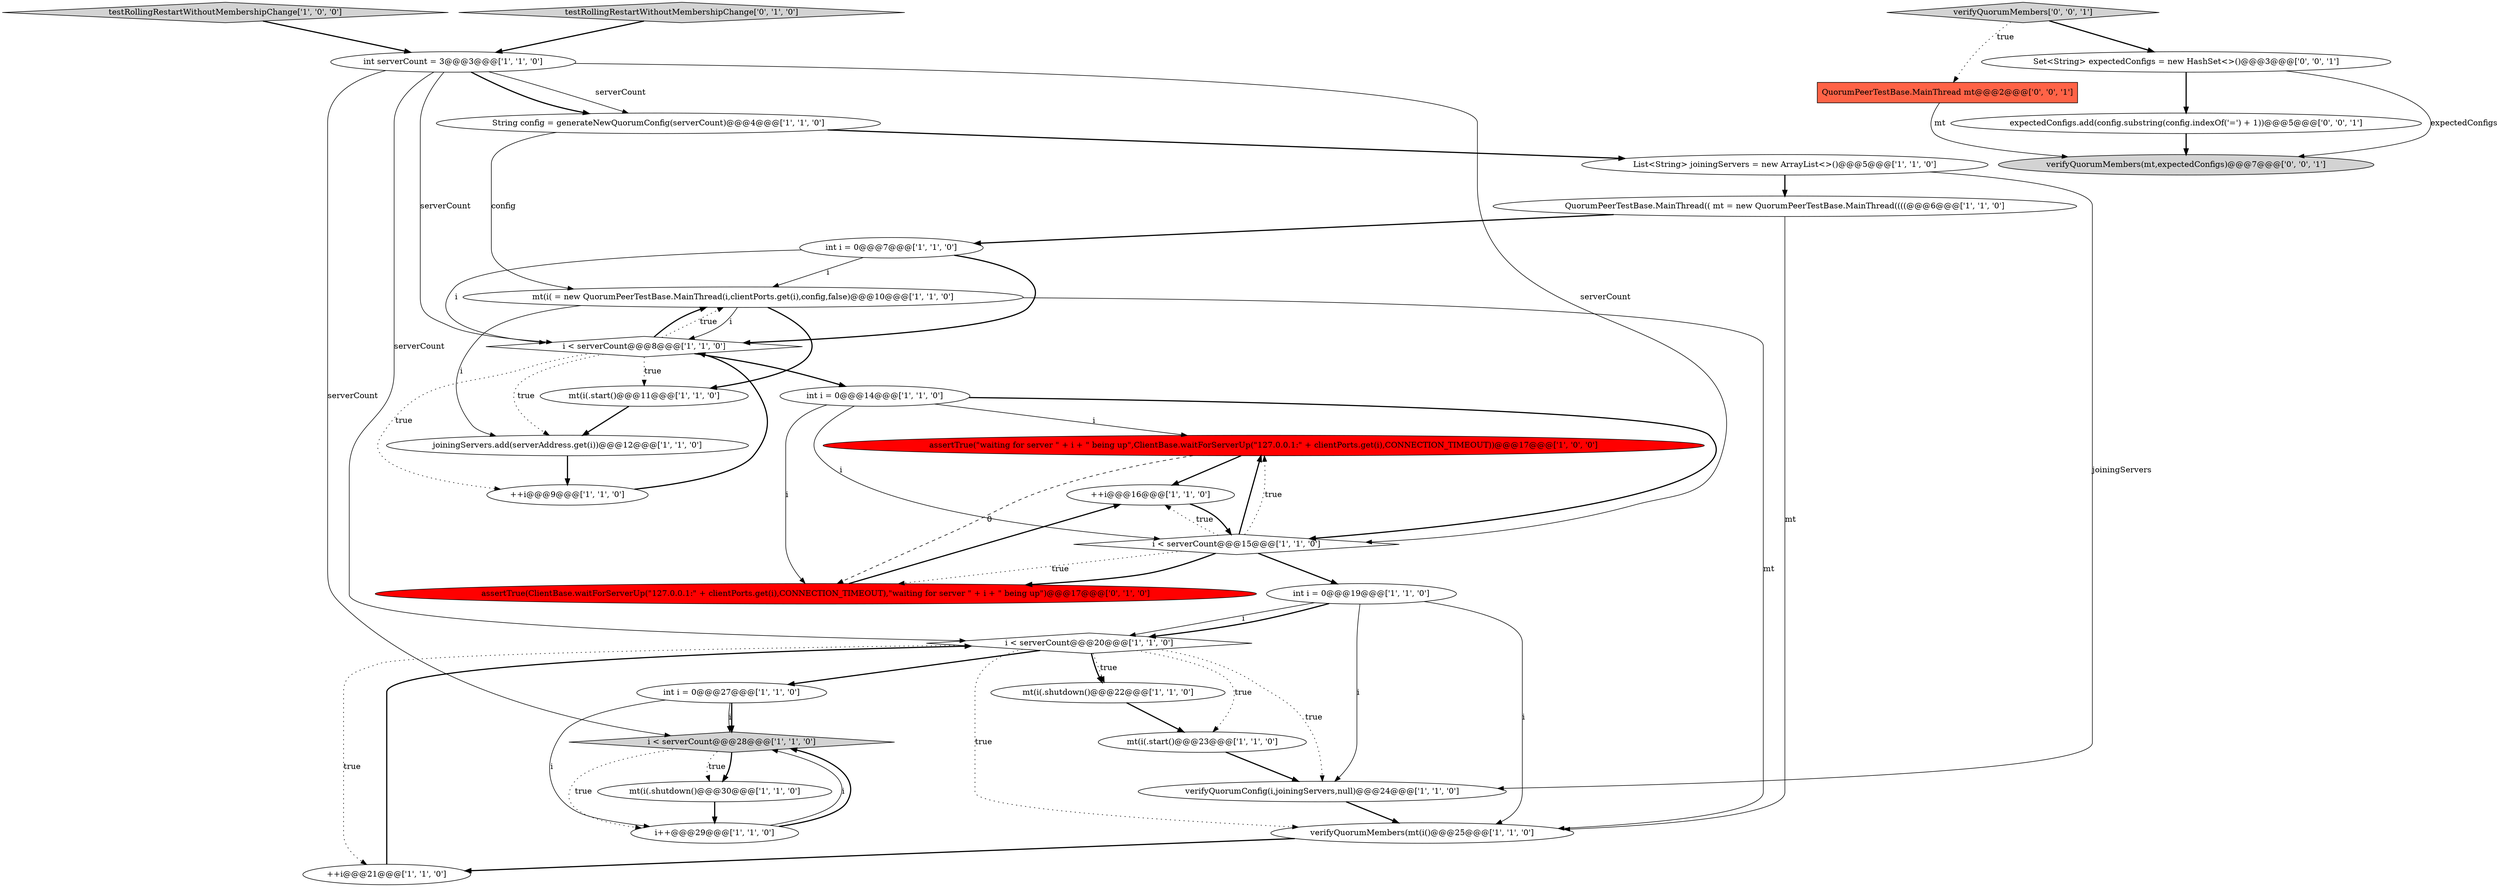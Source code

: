 digraph {
7 [style = filled, label = "i < serverCount@@@28@@@['1', '1', '0']", fillcolor = lightgray, shape = diamond image = "AAA0AAABBB1BBB"];
4 [style = filled, label = "++i@@@9@@@['1', '1', '0']", fillcolor = white, shape = ellipse image = "AAA0AAABBB1BBB"];
29 [style = filled, label = "expectedConfigs.add(config.substring(config.indexOf('=') + 1))@@@5@@@['0', '0', '1']", fillcolor = white, shape = ellipse image = "AAA0AAABBB3BBB"];
31 [style = filled, label = "verifyQuorumMembers(mt,expectedConfigs)@@@7@@@['0', '0', '1']", fillcolor = lightgray, shape = ellipse image = "AAA0AAABBB3BBB"];
9 [style = filled, label = "verifyQuorumMembers(mt(i()@@@25@@@['1', '1', '0']", fillcolor = white, shape = ellipse image = "AAA0AAABBB1BBB"];
13 [style = filled, label = "assertTrue(\"waiting for server \" + i + \" being up\",ClientBase.waitForServerUp(\"127.0.0.1:\" + clientPorts.get(i),CONNECTION_TIMEOUT))@@@17@@@['1', '0', '0']", fillcolor = red, shape = ellipse image = "AAA1AAABBB1BBB"];
24 [style = filled, label = "i < serverCount@@@8@@@['1', '1', '0']", fillcolor = white, shape = diamond image = "AAA0AAABBB1BBB"];
1 [style = filled, label = "mt(i(.shutdown()@@@30@@@['1', '1', '0']", fillcolor = white, shape = ellipse image = "AAA0AAABBB1BBB"];
2 [style = filled, label = "List<String> joiningServers = new ArrayList<>()@@@5@@@['1', '1', '0']", fillcolor = white, shape = ellipse image = "AAA0AAABBB1BBB"];
0 [style = filled, label = "mt(i( = new QuorumPeerTestBase.MainThread(i,clientPorts.get(i),config,false)@@@10@@@['1', '1', '0']", fillcolor = white, shape = ellipse image = "AAA0AAABBB1BBB"];
23 [style = filled, label = "++i@@@21@@@['1', '1', '0']", fillcolor = white, shape = ellipse image = "AAA0AAABBB1BBB"];
10 [style = filled, label = "testRollingRestartWithoutMembershipChange['1', '0', '0']", fillcolor = lightgray, shape = diamond image = "AAA0AAABBB1BBB"];
11 [style = filled, label = "QuorumPeerTestBase.MainThread(( mt = new QuorumPeerTestBase.MainThread((((@@@6@@@['1', '1', '0']", fillcolor = white, shape = ellipse image = "AAA0AAABBB1BBB"];
17 [style = filled, label = "verifyQuorumConfig(i,joiningServers,null)@@@24@@@['1', '1', '0']", fillcolor = white, shape = ellipse image = "AAA0AAABBB1BBB"];
15 [style = filled, label = "String config = generateNewQuorumConfig(serverCount)@@@4@@@['1', '1', '0']", fillcolor = white, shape = ellipse image = "AAA0AAABBB1BBB"];
28 [style = filled, label = "QuorumPeerTestBase.MainThread mt@@@2@@@['0', '0', '1']", fillcolor = tomato, shape = box image = "AAA0AAABBB3BBB"];
27 [style = filled, label = "testRollingRestartWithoutMembershipChange['0', '1', '0']", fillcolor = lightgray, shape = diamond image = "AAA0AAABBB2BBB"];
14 [style = filled, label = "i < serverCount@@@20@@@['1', '1', '0']", fillcolor = white, shape = diamond image = "AAA0AAABBB1BBB"];
5 [style = filled, label = "joiningServers.add(serverAddress.get(i))@@@12@@@['1', '1', '0']", fillcolor = white, shape = ellipse image = "AAA0AAABBB1BBB"];
6 [style = filled, label = "mt(i(.start()@@@23@@@['1', '1', '0']", fillcolor = white, shape = ellipse image = "AAA0AAABBB1BBB"];
8 [style = filled, label = "int i = 0@@@14@@@['1', '1', '0']", fillcolor = white, shape = ellipse image = "AAA0AAABBB1BBB"];
3 [style = filled, label = "++i@@@16@@@['1', '1', '0']", fillcolor = white, shape = ellipse image = "AAA0AAABBB1BBB"];
19 [style = filled, label = "int i = 0@@@19@@@['1', '1', '0']", fillcolor = white, shape = ellipse image = "AAA0AAABBB1BBB"];
32 [style = filled, label = "verifyQuorumMembers['0', '0', '1']", fillcolor = lightgray, shape = diamond image = "AAA0AAABBB3BBB"];
16 [style = filled, label = "int i = 0@@@7@@@['1', '1', '0']", fillcolor = white, shape = ellipse image = "AAA0AAABBB1BBB"];
12 [style = filled, label = "i < serverCount@@@15@@@['1', '1', '0']", fillcolor = white, shape = diamond image = "AAA0AAABBB1BBB"];
22 [style = filled, label = "int serverCount = 3@@@3@@@['1', '1', '0']", fillcolor = white, shape = ellipse image = "AAA0AAABBB1BBB"];
18 [style = filled, label = "i++@@@29@@@['1', '1', '0']", fillcolor = white, shape = ellipse image = "AAA0AAABBB1BBB"];
20 [style = filled, label = "mt(i(.shutdown()@@@22@@@['1', '1', '0']", fillcolor = white, shape = ellipse image = "AAA0AAABBB1BBB"];
25 [style = filled, label = "mt(i(.start()@@@11@@@['1', '1', '0']", fillcolor = white, shape = ellipse image = "AAA0AAABBB1BBB"];
26 [style = filled, label = "assertTrue(ClientBase.waitForServerUp(\"127.0.0.1:\" + clientPorts.get(i),CONNECTION_TIMEOUT),\"waiting for server \" + i + \" being up\")@@@17@@@['0', '1', '0']", fillcolor = red, shape = ellipse image = "AAA1AAABBB2BBB"];
30 [style = filled, label = "Set<String> expectedConfigs = new HashSet<>()@@@3@@@['0', '0', '1']", fillcolor = white, shape = ellipse image = "AAA0AAABBB3BBB"];
21 [style = filled, label = "int i = 0@@@27@@@['1', '1', '0']", fillcolor = white, shape = ellipse image = "AAA0AAABBB1BBB"];
6->17 [style = bold, label=""];
11->16 [style = bold, label=""];
10->22 [style = bold, label=""];
12->3 [style = dotted, label="true"];
0->9 [style = solid, label="mt"];
18->7 [style = solid, label="i"];
8->26 [style = solid, label="i"];
15->2 [style = bold, label=""];
32->28 [style = dotted, label="true"];
22->15 [style = bold, label=""];
4->24 [style = bold, label=""];
7->1 [style = bold, label=""];
24->25 [style = dotted, label="true"];
19->14 [style = solid, label="i"];
24->0 [style = bold, label=""];
26->3 [style = bold, label=""];
16->24 [style = bold, label=""];
17->9 [style = bold, label=""];
29->31 [style = bold, label=""];
19->17 [style = solid, label="i"];
24->4 [style = dotted, label="true"];
14->23 [style = dotted, label="true"];
1->18 [style = bold, label=""];
24->5 [style = dotted, label="true"];
14->6 [style = dotted, label="true"];
12->26 [style = bold, label=""];
20->6 [style = bold, label=""];
3->12 [style = bold, label=""];
32->30 [style = bold, label=""];
22->14 [style = solid, label="serverCount"];
21->7 [style = solid, label="i"];
27->22 [style = bold, label=""];
22->12 [style = solid, label="serverCount"];
30->29 [style = bold, label=""];
13->26 [style = dashed, label="0"];
0->5 [style = solid, label="i"];
8->13 [style = solid, label="i"];
23->14 [style = bold, label=""];
12->26 [style = dotted, label="true"];
22->7 [style = solid, label="serverCount"];
22->24 [style = solid, label="serverCount"];
12->13 [style = bold, label=""];
9->23 [style = bold, label=""];
14->20 [style = dotted, label="true"];
14->17 [style = dotted, label="true"];
12->13 [style = dotted, label="true"];
19->14 [style = bold, label=""];
13->3 [style = bold, label=""];
0->25 [style = bold, label=""];
21->18 [style = solid, label="i"];
5->4 [style = bold, label=""];
24->0 [style = dotted, label="true"];
14->20 [style = bold, label=""];
0->24 [style = solid, label="i"];
7->18 [style = dotted, label="true"];
21->7 [style = bold, label=""];
25->5 [style = bold, label=""];
16->24 [style = solid, label="i"];
2->17 [style = solid, label="joiningServers"];
14->9 [style = dotted, label="true"];
22->15 [style = solid, label="serverCount"];
24->8 [style = bold, label=""];
14->21 [style = bold, label=""];
12->19 [style = bold, label=""];
18->7 [style = bold, label=""];
30->31 [style = solid, label="expectedConfigs"];
7->1 [style = dotted, label="true"];
15->0 [style = solid, label="config"];
8->12 [style = solid, label="i"];
19->9 [style = solid, label="i"];
2->11 [style = bold, label=""];
8->12 [style = bold, label=""];
28->31 [style = solid, label="mt"];
11->9 [style = solid, label="mt"];
16->0 [style = solid, label="i"];
}
